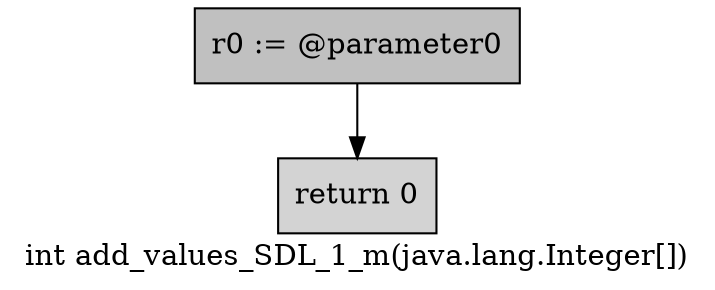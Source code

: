digraph "int add_values_SDL_1_m(java.lang.Integer[])" {
    label="int add_values_SDL_1_m(java.lang.Integer[])";
    node [shape=box];
    "0" [style=filled,fillcolor=gray,label="r0 := @parameter0",];
    "1" [style=filled,fillcolor=lightgray,label="return 0",];
    "0"->"1";
}
